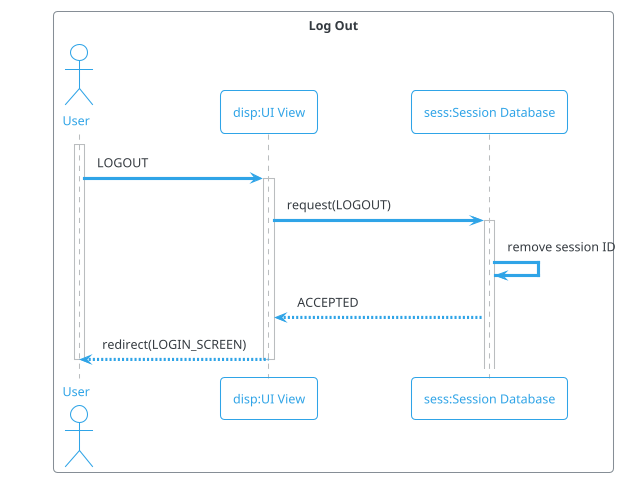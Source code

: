 @startuml logout
!theme cerulean-outline
box "Log Out"
actor "User" as user
participant "disp:UI View" as disp
participant "sess:Session Database" as sess
end box
activate user
user -> disp ++ : LOGOUT
disp -> sess ++ : request(LOGOUT)
sess -> sess : remove session ID
sess --> disp : ACCEPTED
disp --> user -- : redirect(LOGIN_SCREEN)
deactivate user
@enduml